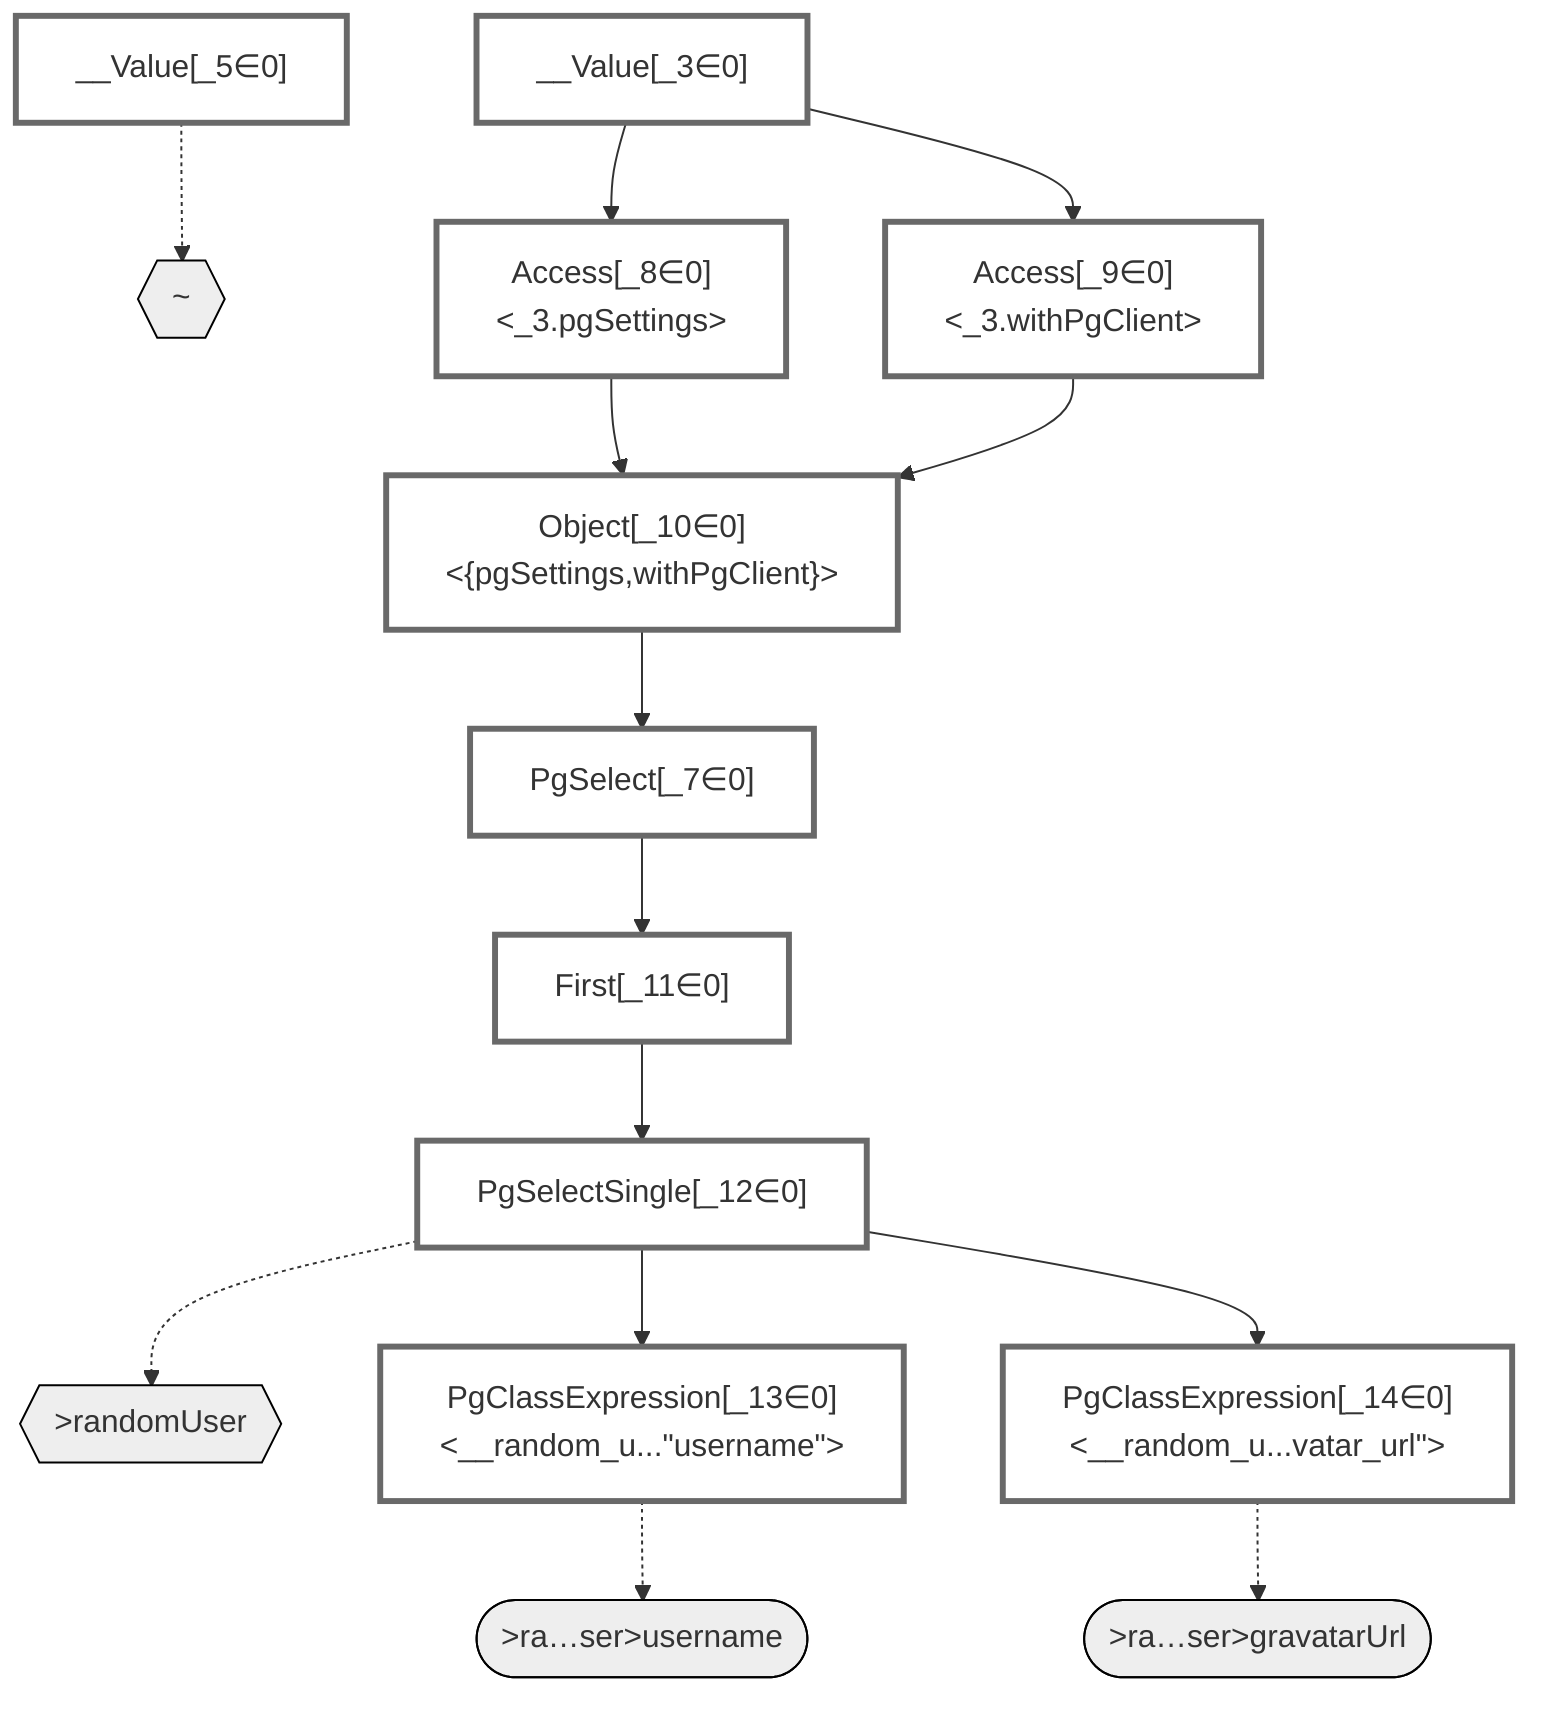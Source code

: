 graph TD
    classDef path fill:#eee,stroke:#000
    classDef plan fill:#fff,stroke-width:3px
    classDef itemplan fill:#fff,stroke-width:6px
    classDef sideeffectplan fill:#f00,stroke-width:6px

    %% subgraph fields
    P1{{"~"}}:::path
    P2{{">randomUser"}}:::path
    P3([">ra…ser>username"]):::path
    %% P2 -.-> P3
    P4([">ra…ser>gravatarUrl"]):::path
    %% P2 -.-> P4
    %% P1 -.-> P2
    %% end

    %% define plans
    __Value_3["__Value[_3∈0]<br /><context>"]:::plan
    __Value_5["__Value[_5∈0]<br /><rootValue>"]:::plan
    PgSelect_7["PgSelect[_7∈0]<br /><random_user>"]:::plan
    Access_8["Access[_8∈0]<br /><_3.pgSettings>"]:::plan
    Access_9["Access[_9∈0]<br /><_3.withPgClient>"]:::plan
    Object_10["Object[_10∈0]<br /><{pgSettings,withPgClient}>"]:::plan
    First_11["First[_11∈0]"]:::plan
    PgSelectSingle_12["PgSelectSingle[_12∈0]<br /><users>"]:::plan
    PgClassExpression_13["PgClassExpression[_13∈0]<br /><__random_u...#quot;username#quot;>"]:::plan
    PgClassExpression_14["PgClassExpression[_14∈0]<br /><__random_u...vatar_url#quot;>"]:::plan

    %% plan dependencies
    Object_10 --> PgSelect_7
    __Value_3 --> Access_8
    __Value_3 --> Access_9
    Access_8 --> Object_10
    Access_9 --> Object_10
    PgSelect_7 --> First_11
    First_11 --> PgSelectSingle_12
    PgSelectSingle_12 --> PgClassExpression_13
    PgSelectSingle_12 --> PgClassExpression_14

    %% plan-to-path relationships
    __Value_5 -.-> P1
    PgSelectSingle_12 -.-> P2
    PgClassExpression_13 -.-> P3
    PgClassExpression_14 -.-> P4

    %% allocate buckets
    classDef bucket0 stroke:#696969
    class __Value_3,__Value_5,PgSelect_7,Access_8,Access_9,Object_10,First_11,PgSelectSingle_12,PgClassExpression_13,PgClassExpression_14 bucket0